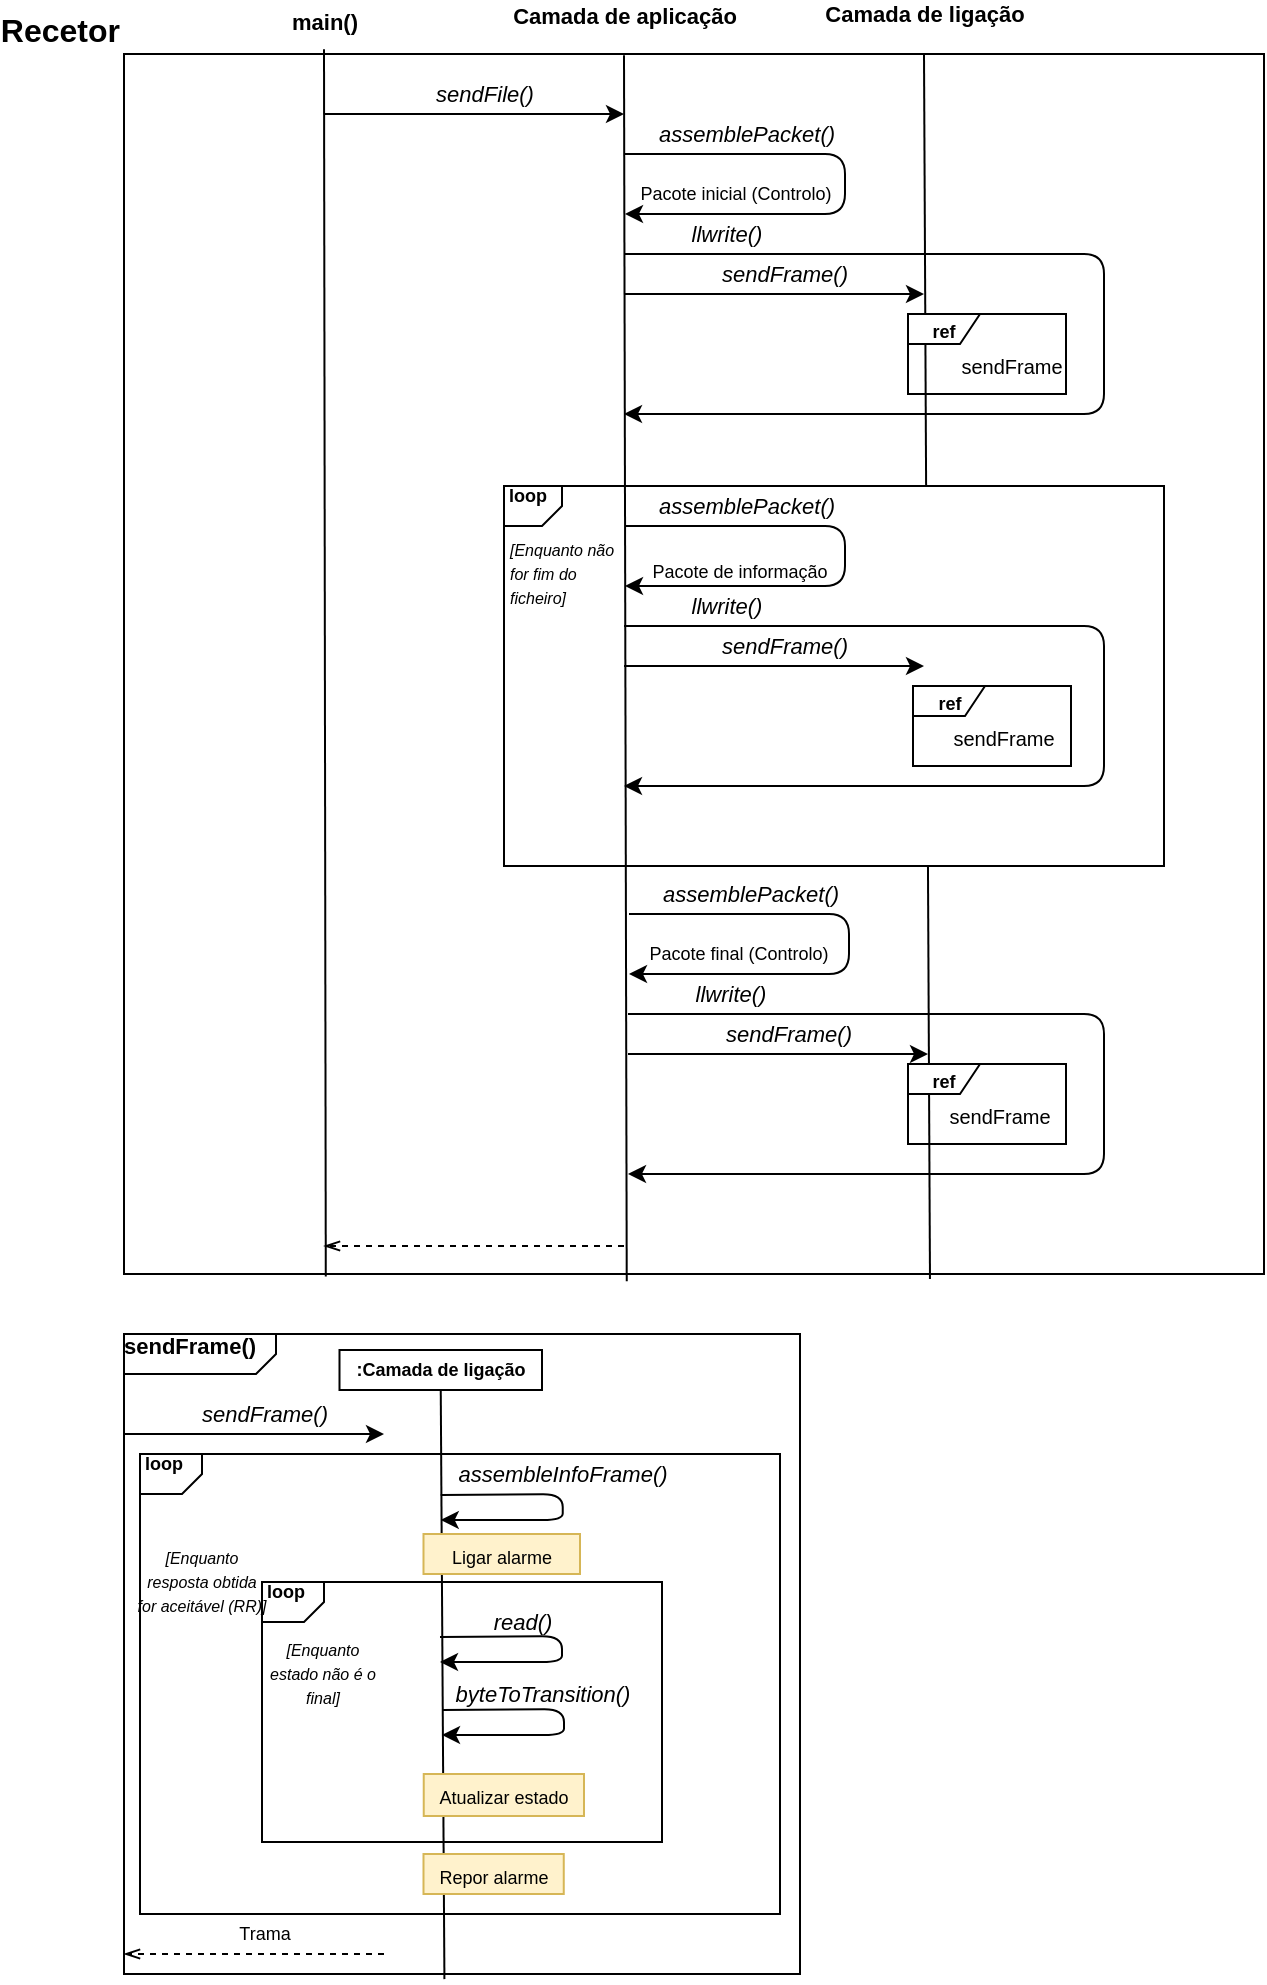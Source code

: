 <mxfile version="13.9.2" type="device"><diagram id="i_AK4kKkhME9d-xw5grj" name="Page-1"><mxGraphModel dx="1210" dy="634" grid="1" gridSize="10" guides="1" tooltips="1" connect="1" arrows="1" fold="1" page="1" pageScale="1" pageWidth="850" pageHeight="1100" math="0" shadow="0"><root><mxCell id="0"/><mxCell id="1" parent="0"/><mxCell id="wI6ukpJjx2y-EU0KS9OY-52" value="&lt;b&gt;sendFrame()&lt;/b&gt;" style="html=1;shape=mxgraph.sysml.package;overflow=fill;labelX=76.28;align=left;spacingLeft=5;verticalAlign=top;spacingTop=-3;fontSize=11;" vertex="1" parent="1"><mxGeometry x="140" y="990" width="338" height="320" as="geometry"/></mxCell><mxCell id="wI6ukpJjx2y-EU0KS9OY-141" value="&amp;nbsp;&lt;b&gt;loop&lt;/b&gt;" style="html=1;shape=mxgraph.sysml.package;overflow=fill;labelX=31.38;align=left;spacingLeft=5;verticalAlign=top;spacingTop=-3;fontSize=9;" vertex="1" parent="1"><mxGeometry x="148" y="1050" width="320" height="230" as="geometry"/></mxCell><mxCell id="wI6ukpJjx2y-EU0KS9OY-1" value="Recetor" style="rounded=0;whiteSpace=wrap;html=1;labelPosition=left;verticalLabelPosition=top;align=right;verticalAlign=bottom;fontStyle=1;fontSize=16;" vertex="1" parent="1"><mxGeometry x="140" y="350" width="570" height="610" as="geometry"/></mxCell><mxCell id="wI6ukpJjx2y-EU0KS9OY-10" value="Camada de ligação" style="endArrow=none;html=1;exitX=0.707;exitY=1.004;exitDx=0;exitDy=0;exitPerimeter=0;entryX=0.631;entryY=0;entryDx=0;entryDy=0;entryPerimeter=0;labelPosition=center;verticalLabelPosition=top;align=center;verticalAlign=bottom;fontStyle=1" edge="1" parent="1" source="wI6ukpJjx2y-EU0KS9OY-1"><mxGeometry x="1" y="-11" width="50" height="50" relative="1" as="geometry"><mxPoint x="541.56" y="649.4" as="sourcePoint"/><mxPoint x="540" y="350.0" as="targetPoint"/><Array as="points"/><mxPoint x="-11" y="-11" as="offset"/></mxGeometry></mxCell><mxCell id="wI6ukpJjx2y-EU0KS9OY-5" value="&lt;div&gt;main()&lt;/div&gt;&lt;div&gt;&lt;br&gt;&lt;/div&gt;" style="endArrow=none;html=1;exitX=0.177;exitY=1.002;exitDx=0;exitDy=0;exitPerimeter=0;entryX=0.631;entryY=0;entryDx=0;entryDy=0;entryPerimeter=0;labelPosition=center;verticalLabelPosition=top;align=center;verticalAlign=bottom;fontStyle=1;labelBackgroundColor=none;" edge="1" parent="1" source="wI6ukpJjx2y-EU0KS9OY-1"><mxGeometry x="0.972" width="50" height="50" relative="1" as="geometry"><mxPoint x="240.32" y="809.76" as="sourcePoint"/><mxPoint x="240.0" y="347.6" as="targetPoint"/><Array as="points"/><mxPoint as="offset"/></mxGeometry></mxCell><mxCell id="wI6ukpJjx2y-EU0KS9OY-7" value="sendFile()" style="endArrow=classic;html=1;fontStyle=2" edge="1" parent="1"><mxGeometry x="0.067" y="10" width="50" height="50" relative="1" as="geometry"><mxPoint x="240" y="380" as="sourcePoint"/><mxPoint x="390" y="380" as="targetPoint"/><mxPoint as="offset"/></mxGeometry></mxCell><mxCell id="wI6ukpJjx2y-EU0KS9OY-12" value="llwrite()" style="endArrow=classic;html=1;fontStyle=2" edge="1" parent="1"><mxGeometry x="-0.818" y="10" width="50" height="50" relative="1" as="geometry"><mxPoint x="390" y="450" as="sourcePoint"/><mxPoint x="390" y="530" as="targetPoint"/><mxPoint as="offset"/><Array as="points"><mxPoint x="630" y="450"/><mxPoint x="630" y="530"/></Array></mxGeometry></mxCell><mxCell id="wI6ukpJjx2y-EU0KS9OY-25" value="" style="endArrow=openThin;html=1;dashed=1;endFill=0;verticalAlign=middle;fontSize=9;" edge="1" parent="1"><mxGeometry x="0.2" y="-10" width="50" height="50" relative="1" as="geometry"><mxPoint x="390" y="946" as="sourcePoint"/><mxPoint x="240" y="946" as="targetPoint"/><mxPoint as="offset"/></mxGeometry></mxCell><mxCell id="wI6ukpJjx2y-EU0KS9OY-37" value="&amp;nbsp;loop" style="html=1;shape=mxgraph.sysml.package;overflow=fill;labelX=29.31;align=left;spacingLeft=5;verticalAlign=top;spacingTop=-3;fontSize=9;fontStyle=1" vertex="1" parent="1"><mxGeometry x="330" y="566" width="330" height="190" as="geometry"/></mxCell><mxCell id="wI6ukpJjx2y-EU0KS9OY-6" value="Camada de aplicação" style="endArrow=none;html=1;exitX=0.441;exitY=1.006;exitDx=0;exitDy=0;exitPerimeter=0;entryX=0.631;entryY=0;entryDx=0;entryDy=0;entryPerimeter=0;labelPosition=center;verticalLabelPosition=top;align=center;verticalAlign=bottom;fontStyle=1" edge="1" parent="1" source="wI6ukpJjx2y-EU0KS9OY-1"><mxGeometry x="1" y="-11" width="50" height="50" relative="1" as="geometry"><mxPoint x="391.56" y="650" as="sourcePoint"/><mxPoint x="390" y="350.6" as="targetPoint"/><Array as="points"/><mxPoint x="-11" y="-11" as="offset"/></mxGeometry></mxCell><mxCell id="wI6ukpJjx2y-EU0KS9OY-32" value="sendFrame()" style="endArrow=classic;html=1;fontStyle=2" edge="1" parent="1"><mxGeometry x="0.067" y="10" width="50" height="50" relative="1" as="geometry"><mxPoint x="390" y="470" as="sourcePoint"/><mxPoint x="540" y="470" as="targetPoint"/><mxPoint as="offset"/></mxGeometry></mxCell><mxCell id="wI6ukpJjx2y-EU0KS9OY-66" value="Trama" style="endArrow=openThin;html=1;dashed=1;endFill=0;verticalAlign=middle;fontSize=9;" edge="1" parent="1"><mxGeometry x="-0.067" y="-10" width="50" height="50" relative="1" as="geometry"><mxPoint x="270" y="1300" as="sourcePoint"/><mxPoint x="140" y="1300" as="targetPoint"/><mxPoint as="offset"/></mxGeometry></mxCell><mxCell id="wI6ukpJjx2y-EU0KS9OY-69" value="&lt;b&gt;:Camada de ligação&lt;br&gt;&lt;/b&gt;" style="rounded=0;whiteSpace=wrap;html=1;fontSize=9;" vertex="1" parent="1"><mxGeometry x="247.75" y="998" width="101.25" height="20" as="geometry"/></mxCell><mxCell id="wI6ukpJjx2y-EU0KS9OY-71" value="&amp;nbsp;&lt;b&gt;loop&lt;/b&gt;" style="html=1;shape=mxgraph.sysml.package;overflow=fill;labelX=31.38;align=left;spacingLeft=5;verticalAlign=top;spacingTop=-3;fontSize=9;" vertex="1" parent="1"><mxGeometry x="209" y="1114" width="200" height="130" as="geometry"/></mxCell><mxCell id="wI6ukpJjx2y-EU0KS9OY-72" value="&lt;font style=&quot;font-size: 8px&quot;&gt;&lt;i&gt;[Enquanto não for fim do ficheiro]&lt;br&gt;&lt;/i&gt;&lt;/font&gt;" style="text;html=1;strokeColor=none;fillColor=none;align=left;verticalAlign=middle;whiteSpace=wrap;rounded=0;fontSize=10;fontStyle=0" vertex="1" parent="1"><mxGeometry x="331" y="596" width="59" height="25" as="geometry"/></mxCell><mxCell id="wI6ukpJjx2y-EU0KS9OY-74" value="sendFrame()" style="endArrow=classic;html=1;fontStyle=2" edge="1" parent="1"><mxGeometry x="0.067" y="10" width="50" height="50" relative="1" as="geometry"><mxPoint x="140" y="1040" as="sourcePoint"/><mxPoint x="270" y="1040" as="targetPoint"/><mxPoint as="offset"/></mxGeometry></mxCell><mxCell id="wI6ukpJjx2y-EU0KS9OY-70" value="" style="endArrow=none;html=1;labelBackgroundColor=none;fontSize=9;exitX=0.474;exitY=1.008;exitDx=0;exitDy=0;exitPerimeter=0;entryX=0.5;entryY=1;entryDx=0;entryDy=0;" edge="1" parent="1" source="wI6ukpJjx2y-EU0KS9OY-52" target="wI6ukpJjx2y-EU0KS9OY-69"><mxGeometry width="50" height="50" relative="1" as="geometry"><mxPoint x="268.99" y="1230" as="sourcePoint"/><mxPoint x="268.99" y="1018" as="targetPoint"/></mxGeometry></mxCell><mxCell id="wI6ukpJjx2y-EU0KS9OY-75" value="&lt;div align=&quot;center&quot;&gt;&lt;i&gt;&lt;font style=&quot;font-size: 8px&quot;&gt;[Enquanto estado não é o final]&lt;/font&gt;&lt;/i&gt;&lt;br&gt;&lt;/div&gt;" style="text;html=1;strokeColor=none;fillColor=none;align=left;verticalAlign=middle;whiteSpace=wrap;rounded=0;fontSize=10;fontStyle=0" vertex="1" parent="1"><mxGeometry x="209" y="1146.5" width="59" height="25" as="geometry"/></mxCell><mxCell id="wI6ukpJjx2y-EU0KS9OY-54" value="read()" style="endArrow=classic;html=1;fontStyle=2;labelBackgroundColor=none;" edge="1" parent="1"><mxGeometry x="-0.392" y="7" width="50" height="50" relative="1" as="geometry"><mxPoint x="298" y="1141.5" as="sourcePoint"/><mxPoint x="298" y="1154" as="targetPoint"/><mxPoint as="offset"/><Array as="points"><mxPoint x="359" y="1141"/><mxPoint x="359" y="1154"/></Array></mxGeometry></mxCell><mxCell id="wI6ukpJjx2y-EU0KS9OY-77" value="byteToTransition()" style="endArrow=classic;html=1;fontStyle=2;labelBackgroundColor=none;" edge="1" parent="1"><mxGeometry x="-0.258" y="8" width="50" height="50" relative="1" as="geometry"><mxPoint x="299.0" y="1178.0" as="sourcePoint"/><mxPoint x="299.0" y="1190.5" as="targetPoint"/><mxPoint as="offset"/><Array as="points"><mxPoint x="360" y="1177.5"/><mxPoint x="360" y="1190.5"/></Array></mxGeometry></mxCell><mxCell id="wI6ukpJjx2y-EU0KS9OY-79" value="Atualizar estado" style="shape=note2;boundedLbl=1;whiteSpace=wrap;html=1;size=0;verticalAlign=top;align=center;fontSize=9;fillColor=#fff2cc;strokeColor=#d6b656;" vertex="1" parent="1"><mxGeometry x="289.87" y="1210" width="80.13" height="21" as="geometry"/></mxCell><mxCell id="wI6ukpJjx2y-EU0KS9OY-82" value="Pacote inicial (Controlo)" style="text;html=1;strokeColor=none;fillColor=none;align=center;verticalAlign=middle;whiteSpace=wrap;rounded=0;fontSize=9;" vertex="1" parent="1"><mxGeometry x="386" y="407" width="120" height="25" as="geometry"/></mxCell><mxCell id="wI6ukpJjx2y-EU0KS9OY-83" value="assemblePacket()" style="endArrow=classic;html=1;fontStyle=2;labelBackgroundColor=none;" edge="1" parent="1"><mxGeometry x="-0.52" y="10" width="50" height="50" relative="1" as="geometry"><mxPoint x="390.5" y="400" as="sourcePoint"/><mxPoint x="390.5" y="430" as="targetPoint"/><mxPoint as="offset"/><Array as="points"><mxPoint x="500.5" y="400"/><mxPoint x="500.5" y="430"/></Array></mxGeometry></mxCell><mxCell id="wI6ukpJjx2y-EU0KS9OY-108" value="llwrite()" style="endArrow=classic;html=1;fontStyle=2" edge="1" parent="1"><mxGeometry x="-0.818" y="10" width="50" height="50" relative="1" as="geometry"><mxPoint x="390" y="636" as="sourcePoint"/><mxPoint x="390" y="716" as="targetPoint"/><mxPoint as="offset"/><Array as="points"><mxPoint x="630" y="636"/><mxPoint x="630" y="716"/></Array></mxGeometry></mxCell><mxCell id="wI6ukpJjx2y-EU0KS9OY-111" value="sendFrame()" style="endArrow=classic;html=1;fontStyle=2" edge="1" parent="1"><mxGeometry x="0.067" y="10" width="50" height="50" relative="1" as="geometry"><mxPoint x="390" y="656" as="sourcePoint"/><mxPoint x="540" y="656" as="targetPoint"/><mxPoint as="offset"/></mxGeometry></mxCell><mxCell id="wI6ukpJjx2y-EU0KS9OY-112" value="Pacote de informação" style="text;html=1;strokeColor=none;fillColor=none;align=center;verticalAlign=middle;whiteSpace=wrap;rounded=0;fontSize=9;" vertex="1" parent="1"><mxGeometry x="398" y="596" width="100" height="25" as="geometry"/></mxCell><mxCell id="wI6ukpJjx2y-EU0KS9OY-113" value="assemblePacket()" style="endArrow=classic;html=1;fontStyle=2;labelBackgroundColor=none;" edge="1" parent="1"><mxGeometry x="-0.52" y="10" width="50" height="50" relative="1" as="geometry"><mxPoint x="390.5" y="586" as="sourcePoint"/><mxPoint x="390.5" y="616" as="targetPoint"/><mxPoint as="offset"/><Array as="points"><mxPoint x="500.5" y="586"/><mxPoint x="500.5" y="616"/></Array></mxGeometry></mxCell><mxCell id="wI6ukpJjx2y-EU0KS9OY-127" value="Pacote final (Controlo)" style="text;html=1;strokeColor=none;fillColor=none;align=center;verticalAlign=middle;whiteSpace=wrap;rounded=0;fontSize=9;" vertex="1" parent="1"><mxGeometry x="388" y="787" width="119" height="25" as="geometry"/></mxCell><mxCell id="wI6ukpJjx2y-EU0KS9OY-128" value="assemblePacket()" style="endArrow=classic;html=1;fontStyle=2;labelBackgroundColor=none;" edge="1" parent="1"><mxGeometry x="-0.52" y="10" width="50" height="50" relative="1" as="geometry"><mxPoint x="392.5" y="780" as="sourcePoint"/><mxPoint x="392.5" y="810" as="targetPoint"/><mxPoint as="offset"/><Array as="points"><mxPoint x="502.5" y="780"/><mxPoint x="502.5" y="810"/></Array></mxGeometry></mxCell><mxCell id="wI6ukpJjx2y-EU0KS9OY-129" value="llwrite()" style="endArrow=classic;html=1;fontStyle=2" edge="1" parent="1"><mxGeometry x="-0.818" y="10" width="50" height="50" relative="1" as="geometry"><mxPoint x="392" y="830" as="sourcePoint"/><mxPoint x="392" y="910" as="targetPoint"/><mxPoint as="offset"/><Array as="points"><mxPoint x="630" y="830"/><mxPoint x="630" y="910"/></Array></mxGeometry></mxCell><mxCell id="wI6ukpJjx2y-EU0KS9OY-130" value="sendFrame()" style="endArrow=classic;html=1;fontStyle=2" edge="1" parent="1"><mxGeometry x="0.067" y="10" width="50" height="50" relative="1" as="geometry"><mxPoint x="392" y="850" as="sourcePoint"/><mxPoint x="542" y="850" as="targetPoint"/><mxPoint as="offset"/></mxGeometry></mxCell><mxCell id="wI6ukpJjx2y-EU0KS9OY-131" value="&lt;b&gt;&lt;font style=&quot;font-size: 9px&quot;&gt;ref&lt;/font&gt;&lt;/b&gt;" style="shape=umlFrame;whiteSpace=wrap;html=1;fontSize=11;width=36;height=15;" vertex="1" parent="1"><mxGeometry x="532" y="855" width="79" height="40" as="geometry"/></mxCell><mxCell id="wI6ukpJjx2y-EU0KS9OY-132" value="sendFrame" style="text;html=1;strokeColor=none;fillColor=none;align=center;verticalAlign=middle;whiteSpace=wrap;rounded=0;fontSize=10;" vertex="1" parent="1"><mxGeometry x="547.5" y="866" width="60" height="29" as="geometry"/></mxCell><mxCell id="wI6ukpJjx2y-EU0KS9OY-135" value="sendFrame" style="text;html=1;strokeColor=none;fillColor=none;align=center;verticalAlign=middle;whiteSpace=wrap;rounded=0;fontSize=10;" vertex="1" parent="1"><mxGeometry x="550" y="677" width="60" height="29" as="geometry"/></mxCell><mxCell id="wI6ukpJjx2y-EU0KS9OY-136" value="&lt;b&gt;&lt;font style=&quot;font-size: 9px&quot;&gt;ref&lt;/font&gt;&lt;/b&gt;" style="shape=umlFrame;whiteSpace=wrap;html=1;fontSize=11;width=36;height=15;" vertex="1" parent="1"><mxGeometry x="534.5" y="666" width="79" height="40" as="geometry"/></mxCell><mxCell id="wI6ukpJjx2y-EU0KS9OY-138" value="sendFrame" style="text;html=1;strokeColor=none;fillColor=none;align=center;verticalAlign=middle;whiteSpace=wrap;rounded=0;fontSize=10;" vertex="1" parent="1"><mxGeometry x="553.5" y="491" width="60" height="29" as="geometry"/></mxCell><mxCell id="wI6ukpJjx2y-EU0KS9OY-137" value="&lt;b&gt;&lt;font style=&quot;font-size: 9px&quot;&gt;ref&lt;/font&gt;&lt;/b&gt;" style="shape=umlFrame;whiteSpace=wrap;html=1;fontSize=11;width=36;height=15;" vertex="1" parent="1"><mxGeometry x="532" y="480" width="79" height="40" as="geometry"/></mxCell><mxCell id="wI6ukpJjx2y-EU0KS9OY-142" value="&lt;div align=&quot;center&quot;&gt;&lt;i&gt;&lt;font style=&quot;font-size: 8px&quot;&gt;[Enquanto resposta obtida for aceitável (RR)]&lt;/font&gt;&lt;/i&gt;&lt;br&gt;&lt;/div&gt;" style="text;html=1;strokeColor=none;fillColor=none;align=left;verticalAlign=middle;whiteSpace=wrap;rounded=0;fontSize=10;fontStyle=0" vertex="1" parent="1"><mxGeometry x="144" y="1100" width="68" height="25" as="geometry"/></mxCell><mxCell id="wI6ukpJjx2y-EU0KS9OY-143" value="Repor alarme" style="shape=note2;boundedLbl=1;whiteSpace=wrap;html=1;size=0;verticalAlign=top;align=center;fontSize=9;fillColor=#fff2cc;strokeColor=#d6b656;" vertex="1" parent="1"><mxGeometry x="289.75" y="1250" width="70.13" height="20" as="geometry"/></mxCell><mxCell id="wI6ukpJjx2y-EU0KS9OY-144" value="Ligar alarme" style="shape=note2;boundedLbl=1;whiteSpace=wrap;html=1;size=0;verticalAlign=top;align=center;fontSize=9;fillColor=#fff2cc;strokeColor=#d6b656;" vertex="1" parent="1"><mxGeometry x="289.75" y="1090" width="78.25" height="20" as="geometry"/></mxCell><mxCell id="wI6ukpJjx2y-EU0KS9OY-145" value="assembleInfoFrame()" style="endArrow=classic;html=1;fontStyle=2;labelBackgroundColor=none;" edge="1" parent="1"><mxGeometry x="-0.096" y="10" width="50" height="50" relative="1" as="geometry"><mxPoint x="298.37" y="1070.5" as="sourcePoint"/><mxPoint x="298.37" y="1083" as="targetPoint"/><mxPoint x="-10" y="-10" as="offset"/><Array as="points"><mxPoint x="359.37" y="1070"/><mxPoint x="359.37" y="1083"/></Array></mxGeometry></mxCell></root></mxGraphModel></diagram></mxfile>